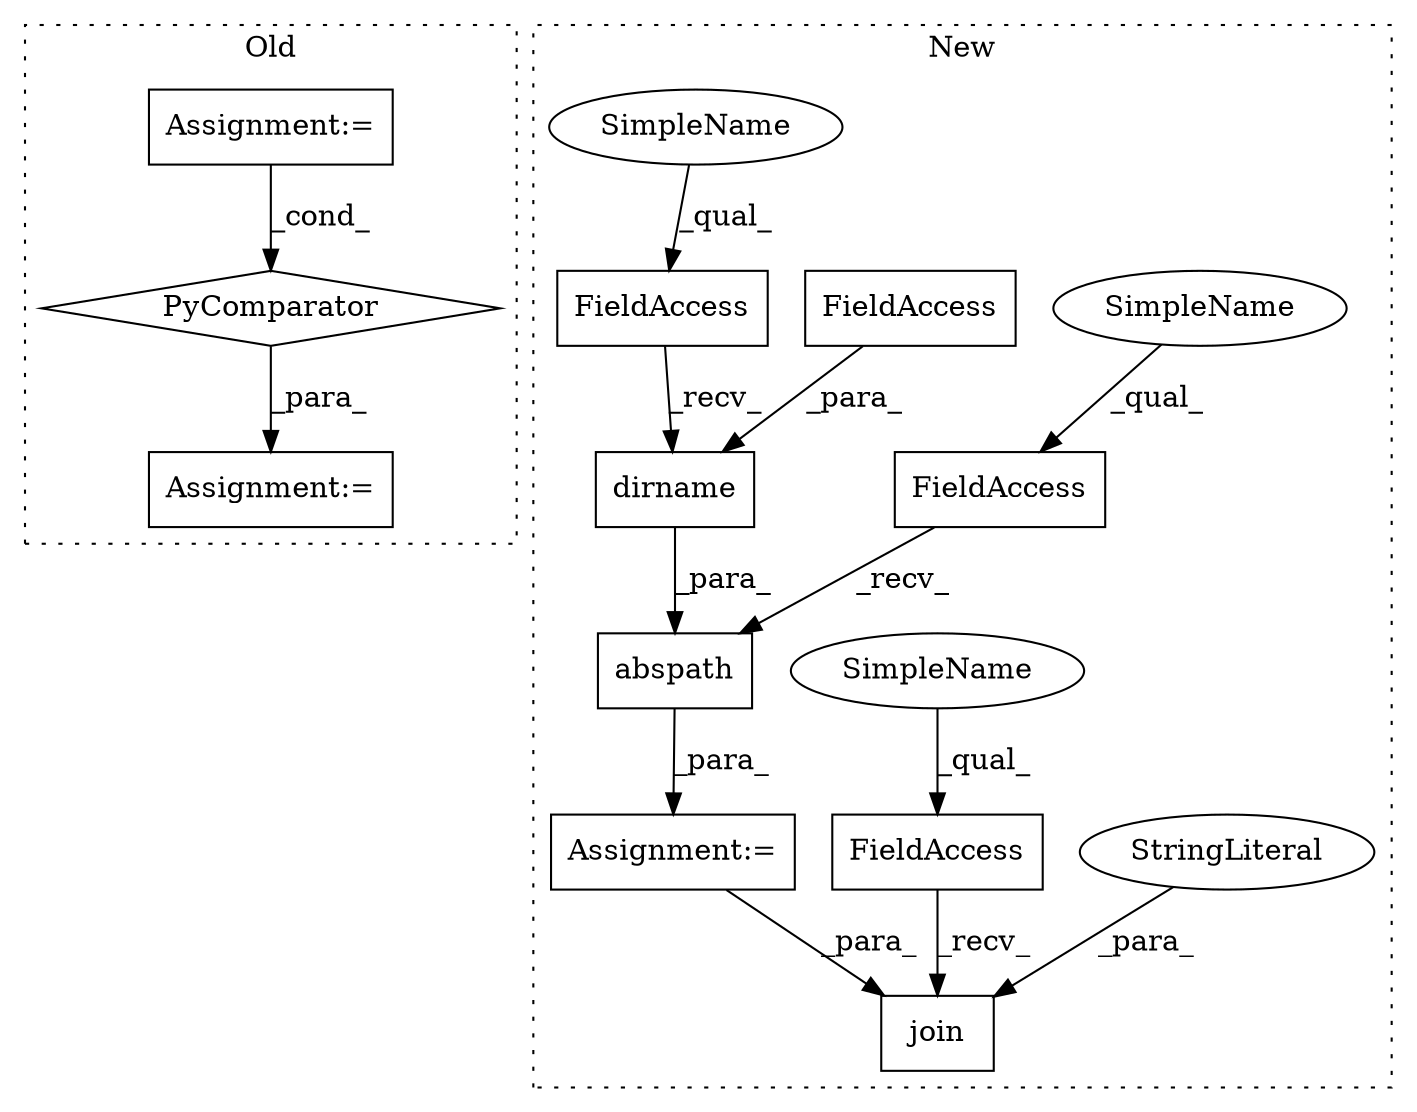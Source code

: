 digraph G {
subgraph cluster0 {
1 [label="PyComparator" a="113" s="3356" l="36" shape="diamond"];
4 [label="Assignment:=" a="7" s="3356" l="36" shape="box"];
11 [label="Assignment:=" a="7" s="3255" l="16" shape="box"];
label = "Old";
style="dotted";
}
subgraph cluster1 {
2 [label="abspath" a="32" s="1803,1836" l="8,1" shape="box"];
3 [label="FieldAccess" a="22" s="1795" l="7" shape="box"];
5 [label="join" a="32" s="2904,2937" l="5,1" shape="box"];
6 [label="StringLiteral" a="45" s="2918" l="19" shape="ellipse"];
7 [label="FieldAccess" a="22" s="1811" l="7" shape="box"];
8 [label="dirname" a="32" s="1819,1835" l="8,1" shape="box"];
9 [label="FieldAccess" a="22" s="2896" l="7" shape="box"];
10 [label="FieldAccess" a="22" s="1827" l="8" shape="box"];
12 [label="Assignment:=" a="7" s="1781" l="1" shape="box"];
13 [label="SimpleName" a="42" s="1795" l="2" shape="ellipse"];
14 [label="SimpleName" a="42" s="2896" l="2" shape="ellipse"];
15 [label="SimpleName" a="42" s="1811" l="2" shape="ellipse"];
label = "New";
style="dotted";
}
1 -> 11 [label="_para_"];
2 -> 12 [label="_para_"];
3 -> 2 [label="_recv_"];
4 -> 1 [label="_cond_"];
6 -> 5 [label="_para_"];
7 -> 8 [label="_recv_"];
8 -> 2 [label="_para_"];
9 -> 5 [label="_recv_"];
10 -> 8 [label="_para_"];
12 -> 5 [label="_para_"];
13 -> 3 [label="_qual_"];
14 -> 9 [label="_qual_"];
15 -> 7 [label="_qual_"];
}